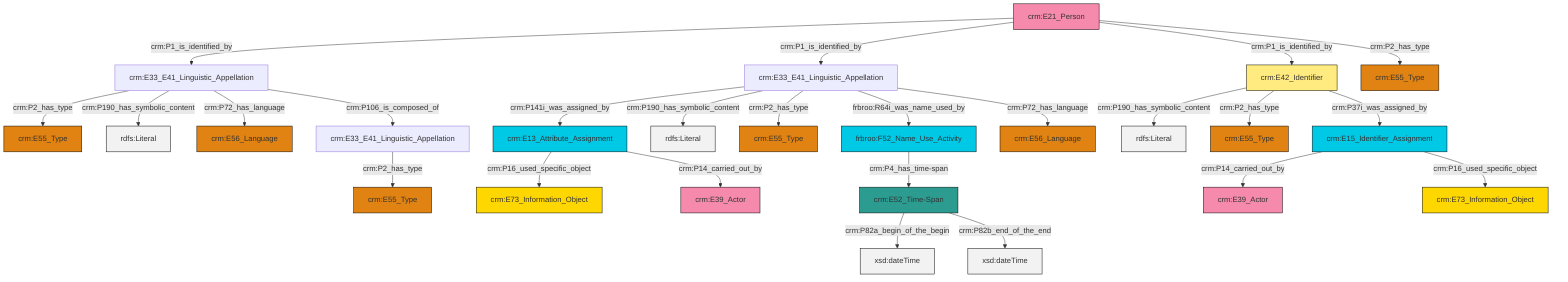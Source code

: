 graph TD
classDef Literal fill:#f2f2f2,stroke:#000000;
classDef CRM_Entity fill:#FFFFFF,stroke:#000000;
classDef Temporal_Entity fill:#00C9E6, stroke:#000000;
classDef Type fill:#E18312, stroke:#000000;
classDef Time-Span fill:#2C9C91, stroke:#000000;
classDef Appellation fill:#FFEB7F, stroke:#000000;
classDef Place fill:#008836, stroke:#000000;
classDef Persistent_Item fill:#B266B2, stroke:#000000;
classDef Conceptual_Object fill:#FFD700, stroke:#000000;
classDef Physical_Thing fill:#D2B48C, stroke:#000000;
classDef Actor fill:#f58aad, stroke:#000000;
classDef PC_Classes fill:#4ce600, stroke:#000000;
classDef Multi fill:#cccccc,stroke:#000000;

2["crm:E21_Person"]:::Actor -->|crm:P1_is_identified_by| 3["crm:E33_E41_Linguistic_Appellation"]:::Default
0["crm:E15_Identifier_Assignment"]:::Temporal_Entity -->|crm:P14_carried_out_by| 10["crm:E39_Actor"]:::Actor
13["crm:E33_E41_Linguistic_Appellation"]:::Default -->|crm:P141i_was_assigned_by| 14["crm:E13_Attribute_Assignment"]:::Temporal_Entity
13["crm:E33_E41_Linguistic_Appellation"]:::Default -->|crm:P190_has_symbolic_content| 15[rdfs:Literal]:::Literal
3["crm:E33_E41_Linguistic_Appellation"]:::Default -->|crm:P2_has_type| 4["crm:E55_Type"]:::Type
6["crm:E33_E41_Linguistic_Appellation"]:::Default -->|crm:P2_has_type| 16["crm:E55_Type"]:::Type
2["crm:E21_Person"]:::Actor -->|crm:P1_is_identified_by| 13["crm:E33_E41_Linguistic_Appellation"]:::Default
14["crm:E13_Attribute_Assignment"]:::Temporal_Entity -->|crm:P16_used_specific_object| 8["crm:E73_Information_Object"]:::Conceptual_Object
32["crm:E42_Identifier"]:::Appellation -->|crm:P190_has_symbolic_content| 33[rdfs:Literal]:::Literal
32["crm:E42_Identifier"]:::Appellation -->|crm:P2_has_type| 34["crm:E55_Type"]:::Type
2["crm:E21_Person"]:::Actor -->|crm:P1_is_identified_by| 32["crm:E42_Identifier"]:::Appellation
13["crm:E33_E41_Linguistic_Appellation"]:::Default -->|crm:P2_has_type| 35["crm:E55_Type"]:::Type
3["crm:E33_E41_Linguistic_Appellation"]:::Default -->|crm:P190_has_symbolic_content| 36[rdfs:Literal]:::Literal
39["frbroo:F52_Name_Use_Activity"]:::Temporal_Entity -->|crm:P4_has_time-span| 28["crm:E52_Time-Span"]:::Time-Span
3["crm:E33_E41_Linguistic_Appellation"]:::Default -->|crm:P72_has_language| 19["crm:E56_Language"]:::Type
13["crm:E33_E41_Linguistic_Appellation"]:::Default -->|frbroo:R64i_was_name_used_by| 39["frbroo:F52_Name_Use_Activity"]:::Temporal_Entity
28["crm:E52_Time-Span"]:::Time-Span -->|crm:P82a_begin_of_the_begin| 40[xsd:dateTime]:::Literal
0["crm:E15_Identifier_Assignment"]:::Temporal_Entity -->|crm:P16_used_specific_object| 24["crm:E73_Information_Object"]:::Conceptual_Object
13["crm:E33_E41_Linguistic_Appellation"]:::Default -->|crm:P72_has_language| 26["crm:E56_Language"]:::Type
32["crm:E42_Identifier"]:::Appellation -->|crm:P37i_was_assigned_by| 0["crm:E15_Identifier_Assignment"]:::Temporal_Entity
28["crm:E52_Time-Span"]:::Time-Span -->|crm:P82b_end_of_the_end| 41[xsd:dateTime]:::Literal
2["crm:E21_Person"]:::Actor -->|crm:P2_has_type| 43["crm:E55_Type"]:::Type
14["crm:E13_Attribute_Assignment"]:::Temporal_Entity -->|crm:P14_carried_out_by| 17["crm:E39_Actor"]:::Actor
3["crm:E33_E41_Linguistic_Appellation"]:::Default -->|crm:P106_is_composed_of| 6["crm:E33_E41_Linguistic_Appellation"]:::Default